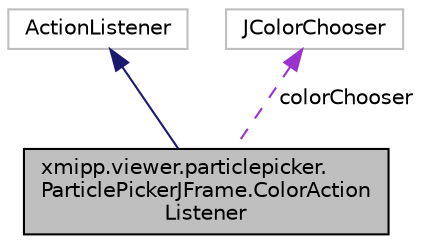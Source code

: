 digraph "xmipp.viewer.particlepicker.ParticlePickerJFrame.ColorActionListener"
{
  edge [fontname="Helvetica",fontsize="10",labelfontname="Helvetica",labelfontsize="10"];
  node [fontname="Helvetica",fontsize="10",shape=record];
  Node2 [label="xmipp.viewer.particlepicker.\lParticlePickerJFrame.ColorAction\lListener",height=0.2,width=0.4,color="black", fillcolor="grey75", style="filled", fontcolor="black"];
  Node3 -> Node2 [dir="back",color="midnightblue",fontsize="10",style="solid",fontname="Helvetica"];
  Node3 [label="ActionListener",height=0.2,width=0.4,color="grey75", fillcolor="white", style="filled"];
  Node4 -> Node2 [dir="back",color="darkorchid3",fontsize="10",style="dashed",label=" colorChooser" ,fontname="Helvetica"];
  Node4 [label="JColorChooser",height=0.2,width=0.4,color="grey75", fillcolor="white", style="filled"];
}
